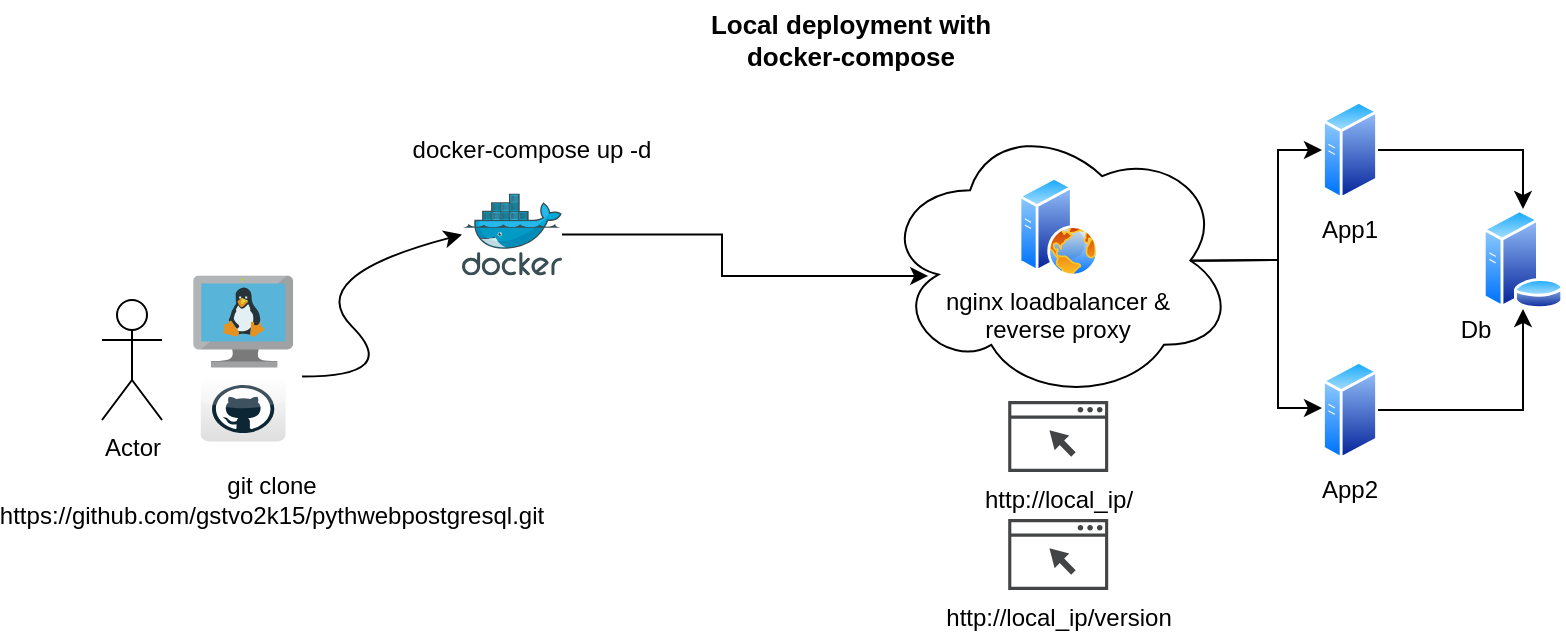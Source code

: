 <mxfile version="24.4.0" type="device">
  <diagram name="Página-1" id="3HHXwtwGGDwGG4CzEM6J">
    <mxGraphModel dx="989" dy="501" grid="1" gridSize="10" guides="1" tooltips="1" connect="1" arrows="1" fold="1" page="1" pageScale="1" pageWidth="827" pageHeight="1169" math="0" shadow="0">
      <root>
        <mxCell id="0" />
        <mxCell id="1" parent="0" />
        <mxCell id="wpDbzl-RKeaYImy_MSfO-1" value="&lt;b style=&quot;font-size: 13px;&quot;&gt;Local deployment with docker-compose&lt;/b&gt;" style="text;html=1;align=center;verticalAlign=middle;whiteSpace=wrap;rounded=0;fontSize=13;" parent="1" vertex="1">
          <mxGeometry x="308.8" y="10" width="171.2" height="40" as="geometry" />
        </mxCell>
        <mxCell id="wpDbzl-RKeaYImy_MSfO-2" value="Actor" style="shape=umlActor;verticalLabelPosition=bottom;verticalAlign=top;html=1;outlineConnect=0;" parent="1" vertex="1">
          <mxGeometry x="20" y="160" width="30" height="60" as="geometry" />
        </mxCell>
        <mxCell id="wpDbzl-RKeaYImy_MSfO-6" value="" style="dashed=0;outlineConnect=0;html=1;align=center;labelPosition=center;verticalLabelPosition=bottom;verticalAlign=top;shape=mxgraph.webicons.github;gradientColor=#DFDEDE" parent="1" vertex="1">
          <mxGeometry x="69.4" y="198.3" width="42.4" height="32.4" as="geometry" />
        </mxCell>
        <mxCell id="wpDbzl-RKeaYImy_MSfO-7" value="" style="image;sketch=0;aspect=fixed;html=1;points=[];align=center;fontSize=12;image=img/lib/mscae/Docker.svg;" parent="1" vertex="1">
          <mxGeometry x="200" y="106.7" width="50" height="41" as="geometry" />
        </mxCell>
        <mxCell id="wpDbzl-RKeaYImy_MSfO-8" value="" style="image;sketch=0;aspect=fixed;html=1;points=[];align=center;fontSize=12;image=img/lib/mscae/VM_Linux.svg;" parent="1" vertex="1">
          <mxGeometry x="65.6" y="147.7" width="50" height="46" as="geometry" />
        </mxCell>
        <mxCell id="wpDbzl-RKeaYImy_MSfO-27" value="docker-compose up -d" style="text;html=1;align=center;verticalAlign=middle;whiteSpace=wrap;rounded=0;" parent="1" vertex="1">
          <mxGeometry x="161.2" y="70" width="147.6" height="29.5" as="geometry" />
        </mxCell>
        <mxCell id="wpDbzl-RKeaYImy_MSfO-28" value="" style="curved=1;endArrow=classic;html=1;rounded=0;entryX=-0.089;entryY=0.488;entryDx=0;entryDy=0;entryPerimeter=0;" parent="1" edge="1">
          <mxGeometry width="50" height="50" relative="1" as="geometry">
            <mxPoint x="120.05" y="198.3" as="sourcePoint" />
            <mxPoint x="200.0" y="127.308" as="targetPoint" />
            <Array as="points">
              <mxPoint x="170.05" y="198.3" />
              <mxPoint x="120.05" y="148.3" />
            </Array>
          </mxGeometry>
        </mxCell>
        <mxCell id="wpDbzl-RKeaYImy_MSfO-29" value="git clone https://github.com/gstvo2k15/pythwebpostgresql.git" style="text;html=1;align=center;verticalAlign=middle;whiteSpace=wrap;rounded=0;" parent="1" vertex="1">
          <mxGeometry x="10" y="240" width="190" height="40" as="geometry" />
        </mxCell>
        <mxCell id="wpDbzl-RKeaYImy_MSfO-40" value="" style="group" parent="1" vertex="1" connectable="0">
          <mxGeometry x="310" y="70" width="441" height="235" as="geometry" />
        </mxCell>
        <mxCell id="wpDbzl-RKeaYImy_MSfO-37" value="" style="image;aspect=fixed;perimeter=ellipsePerimeter;html=1;align=center;shadow=0;dashed=0;spacingTop=3;image=img/lib/active_directory/web_server.svg;" parent="wpDbzl-RKeaYImy_MSfO-40" vertex="1">
          <mxGeometry x="168.3" y="28.3" width="40" height="50" as="geometry" />
        </mxCell>
        <mxCell id="wpDbzl-RKeaYImy_MSfO-38" value="&lt;div&gt;nginx loadbalancer &amp;amp; reverse proxy&lt;/div&gt;&lt;div&gt;&lt;br&gt;&lt;/div&gt;" style="text;html=1;align=center;verticalAlign=middle;whiteSpace=wrap;rounded=0;" parent="wpDbzl-RKeaYImy_MSfO-40" vertex="1">
          <mxGeometry x="114.3" y="90" width="147.6" height="29.5" as="geometry" />
        </mxCell>
        <mxCell id="wpDbzl-RKeaYImy_MSfO-42" value="" style="image;aspect=fixed;perimeter=ellipsePerimeter;html=1;align=center;shadow=0;dashed=0;spacingTop=3;image=img/lib/active_directory/database_server.svg;" parent="wpDbzl-RKeaYImy_MSfO-40" vertex="1">
          <mxGeometry x="400" y="44.5" width="41" height="50" as="geometry" />
        </mxCell>
        <mxCell id="wpDbzl-RKeaYImy_MSfO-54" style="edgeStyle=orthogonalEdgeStyle;rounded=0;orthogonalLoop=1;jettySize=auto;html=1;" parent="wpDbzl-RKeaYImy_MSfO-40" source="wpDbzl-RKeaYImy_MSfO-43" target="wpDbzl-RKeaYImy_MSfO-42" edge="1">
          <mxGeometry relative="1" as="geometry" />
        </mxCell>
        <mxCell id="wpDbzl-RKeaYImy_MSfO-43" value="" style="image;aspect=fixed;perimeter=ellipsePerimeter;html=1;align=center;shadow=0;dashed=0;spacingTop=3;image=img/lib/active_directory/generic_server.svg;" parent="wpDbzl-RKeaYImy_MSfO-40" vertex="1">
          <mxGeometry x="320" y="120" width="28.0" height="50" as="geometry" />
        </mxCell>
        <mxCell id="wpDbzl-RKeaYImy_MSfO-53" style="edgeStyle=orthogonalEdgeStyle;rounded=0;orthogonalLoop=1;jettySize=auto;html=1;" parent="wpDbzl-RKeaYImy_MSfO-40" source="wpDbzl-RKeaYImy_MSfO-44" target="wpDbzl-RKeaYImy_MSfO-42" edge="1">
          <mxGeometry relative="1" as="geometry" />
        </mxCell>
        <mxCell id="wpDbzl-RKeaYImy_MSfO-44" value="" style="image;aspect=fixed;perimeter=ellipsePerimeter;html=1;align=center;shadow=0;dashed=0;spacingTop=3;image=img/lib/active_directory/generic_server.svg;" parent="wpDbzl-RKeaYImy_MSfO-40" vertex="1">
          <mxGeometry x="320" y="-10" width="28.0" height="50" as="geometry" />
        </mxCell>
        <mxCell id="wpDbzl-RKeaYImy_MSfO-45" style="edgeStyle=orthogonalEdgeStyle;rounded=0;orthogonalLoop=1;jettySize=auto;html=1;exitX=0.875;exitY=0.5;exitDx=0;exitDy=0;exitPerimeter=0;" parent="wpDbzl-RKeaYImy_MSfO-40" source="wpDbzl-RKeaYImy_MSfO-39" target="wpDbzl-RKeaYImy_MSfO-44" edge="1">
          <mxGeometry relative="1" as="geometry">
            <Array as="points">
              <mxPoint x="259" y="70" />
              <mxPoint x="298" y="70" />
              <mxPoint x="298" y="15" />
            </Array>
          </mxGeometry>
        </mxCell>
        <mxCell id="wpDbzl-RKeaYImy_MSfO-47" value="App2" style="text;html=1;align=center;verticalAlign=middle;whiteSpace=wrap;rounded=0;" parent="wpDbzl-RKeaYImy_MSfO-40" vertex="1">
          <mxGeometry x="310.2" y="170" width="47.6" height="29.5" as="geometry" />
        </mxCell>
        <mxCell id="wpDbzl-RKeaYImy_MSfO-48" value="App1" style="text;html=1;align=center;verticalAlign=middle;whiteSpace=wrap;rounded=0;" parent="wpDbzl-RKeaYImy_MSfO-40" vertex="1">
          <mxGeometry x="310.2" y="40" width="47.6" height="29.5" as="geometry" />
        </mxCell>
        <mxCell id="wpDbzl-RKeaYImy_MSfO-49" value="Db" style="text;html=1;align=center;verticalAlign=middle;whiteSpace=wrap;rounded=0;" parent="wpDbzl-RKeaYImy_MSfO-40" vertex="1">
          <mxGeometry x="373.4" y="90.5" width="47.6" height="29.5" as="geometry" />
        </mxCell>
        <mxCell id="wpDbzl-RKeaYImy_MSfO-52" style="edgeStyle=orthogonalEdgeStyle;rounded=0;orthogonalLoop=1;jettySize=auto;html=1;exitX=0.883;exitY=0.501;exitDx=0;exitDy=0;exitPerimeter=0;" parent="wpDbzl-RKeaYImy_MSfO-40" source="wpDbzl-RKeaYImy_MSfO-39" edge="1">
          <mxGeometry relative="1" as="geometry">
            <mxPoint x="320" y="144" as="targetPoint" />
            <Array as="points">
              <mxPoint x="265" y="70" />
              <mxPoint x="298" y="70" />
              <mxPoint x="298" y="144" />
            </Array>
          </mxGeometry>
        </mxCell>
        <mxCell id="wpDbzl-RKeaYImy_MSfO-56" value="http://local_ip/" style="sketch=0;pointerEvents=1;shadow=0;dashed=0;html=1;strokeColor=none;fillColor=#434445;aspect=fixed;labelPosition=center;verticalLabelPosition=bottom;verticalAlign=top;align=center;outlineConnect=0;shape=mxgraph.vvd.web_browser;" parent="wpDbzl-RKeaYImy_MSfO-40" vertex="1">
          <mxGeometry x="163.1" y="140.5" width="50" height="35.5" as="geometry" />
        </mxCell>
        <mxCell id="q7YxY4hDmi0Im09ps8Qj-1" value="http://local_ip/version" style="sketch=0;pointerEvents=1;shadow=0;dashed=0;html=1;strokeColor=none;fillColor=#434445;aspect=fixed;labelPosition=center;verticalLabelPosition=bottom;verticalAlign=top;align=center;outlineConnect=0;shape=mxgraph.vvd.web_browser;" vertex="1" parent="wpDbzl-RKeaYImy_MSfO-40">
          <mxGeometry x="163.1" y="199.5" width="50" height="35.5" as="geometry" />
        </mxCell>
        <mxCell id="wpDbzl-RKeaYImy_MSfO-39" value="" style="ellipse;shape=cloud;whiteSpace=wrap;html=1;align=center;fillColor=none;" parent="wpDbzl-RKeaYImy_MSfO-40" vertex="1">
          <mxGeometry x="100" width="176.2" height="140.5" as="geometry" />
        </mxCell>
        <mxCell id="wpDbzl-RKeaYImy_MSfO-41" style="edgeStyle=orthogonalEdgeStyle;rounded=0;orthogonalLoop=1;jettySize=auto;html=1;entryX=0.131;entryY=0.555;entryDx=0;entryDy=0;entryPerimeter=0;" parent="1" source="wpDbzl-RKeaYImy_MSfO-7" target="wpDbzl-RKeaYImy_MSfO-39" edge="1">
          <mxGeometry relative="1" as="geometry" />
        </mxCell>
      </root>
    </mxGraphModel>
  </diagram>
</mxfile>
